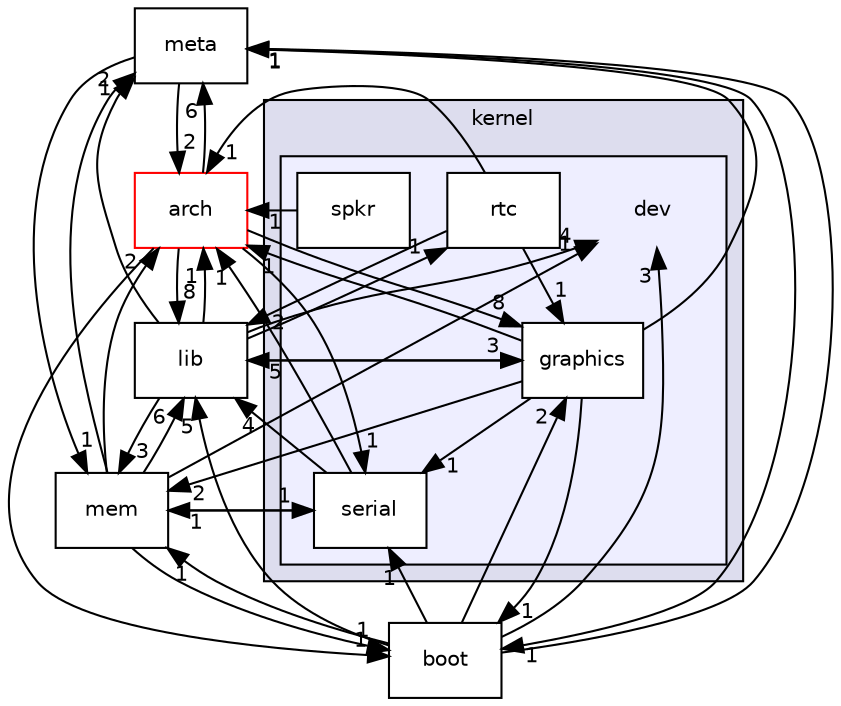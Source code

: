 digraph "dev" {
  compound=true
  node [ fontsize="10", fontname="Helvetica"];
  edge [ labelfontsize="10", labelfontname="Helvetica"];
  subgraph clusterdir_dc43877d82dd332f9fb2071fcca799d6 {
    graph [ bgcolor="#ddddee", pencolor="black", label="kernel" fontname="Helvetica", fontsize="10", URL="dir_dc43877d82dd332f9fb2071fcca799d6.html"]
  subgraph clusterdir_aa74cb49fdf9b71a4ed99e37b64b0c24 {
    graph [ bgcolor="#eeeeff", pencolor="black", label="" URL="dir_aa74cb49fdf9b71a4ed99e37b64b0c24.html"];
    dir_aa74cb49fdf9b71a4ed99e37b64b0c24 [shape=plaintext label="dev"];
    dir_4c3140c64ff709627b419aee658739db [shape=box label="graphics" color="black" fillcolor="white" style="filled" URL="dir_4c3140c64ff709627b419aee658739db.html"];
    dir_d3f246a146d8c9280a7d0819bb3b06df [shape=box label="rtc" color="black" fillcolor="white" style="filled" URL="dir_d3f246a146d8c9280a7d0819bb3b06df.html"];
    dir_157ad9766d1c15e7ac476f2dcba3d4ca [shape=box label="serial" color="black" fillcolor="white" style="filled" URL="dir_157ad9766d1c15e7ac476f2dcba3d4ca.html"];
    dir_3663f698ff551f43ea03d601eb74687f [shape=box label="spkr" color="black" fillcolor="white" style="filled" URL="dir_3663f698ff551f43ea03d601eb74687f.html"];
  }
  }
  dir_2f3d62dc37e0bfc099998101bdb67f30 [shape=box label="meta" URL="dir_2f3d62dc37e0bfc099998101bdb67f30.html"];
  dir_4a04b9aac4eefdd334a78e565f4616f2 [shape=box label="arch" fillcolor="white" style="filled" color="red" URL="dir_4a04b9aac4eefdd334a78e565f4616f2.html"];
  dir_ecf7259329ba7794ad7c9558e45771a7 [shape=box label="boot" URL="dir_ecf7259329ba7794ad7c9558e45771a7.html"];
  dir_c883bf649c7845365059c82cfcfc2919 [shape=box label="lib" URL="dir_c883bf649c7845365059c82cfcfc2919.html"];
  dir_539c600d05e734858cfd9a589845008d [shape=box label="mem" URL="dir_539c600d05e734858cfd9a589845008d.html"];
  dir_3663f698ff551f43ea03d601eb74687f->dir_4a04b9aac4eefdd334a78e565f4616f2 [headlabel="1", labeldistance=1.5 headhref="dir_000014_000002.html"];
  dir_157ad9766d1c15e7ac476f2dcba3d4ca->dir_4a04b9aac4eefdd334a78e565f4616f2 [headlabel="1", labeldistance=1.5 headhref="dir_000012_000002.html"];
  dir_157ad9766d1c15e7ac476f2dcba3d4ca->dir_c883bf649c7845365059c82cfcfc2919 [headlabel="4", labeldistance=1.5 headhref="dir_000012_000005.html"];
  dir_157ad9766d1c15e7ac476f2dcba3d4ca->dir_539c600d05e734858cfd9a589845008d [headlabel="1", labeldistance=1.5 headhref="dir_000012_000011.html"];
  dir_2f3d62dc37e0bfc099998101bdb67f30->dir_4a04b9aac4eefdd334a78e565f4616f2 [headlabel="2", labeldistance=1.5 headhref="dir_000007_000002.html"];
  dir_2f3d62dc37e0bfc099998101bdb67f30->dir_ecf7259329ba7794ad7c9558e45771a7 [headlabel="1", labeldistance=1.5 headhref="dir_000007_000004.html"];
  dir_2f3d62dc37e0bfc099998101bdb67f30->dir_539c600d05e734858cfd9a589845008d [headlabel="1", labeldistance=1.5 headhref="dir_000007_000011.html"];
  dir_4a04b9aac4eefdd334a78e565f4616f2->dir_157ad9766d1c15e7ac476f2dcba3d4ca [headlabel="1", labeldistance=1.5 headhref="dir_000002_000012.html"];
  dir_4a04b9aac4eefdd334a78e565f4616f2->dir_2f3d62dc37e0bfc099998101bdb67f30 [headlabel="6", labeldistance=1.5 headhref="dir_000002_000007.html"];
  dir_4a04b9aac4eefdd334a78e565f4616f2->dir_ecf7259329ba7794ad7c9558e45771a7 [headlabel="1", labeldistance=1.5 headhref="dir_000002_000004.html"];
  dir_4a04b9aac4eefdd334a78e565f4616f2->dir_c883bf649c7845365059c82cfcfc2919 [headlabel="8", labeldistance=1.5 headhref="dir_000002_000005.html"];
  dir_4a04b9aac4eefdd334a78e565f4616f2->dir_4c3140c64ff709627b419aee658739db [headlabel="8", labeldistance=1.5 headhref="dir_000002_000009.html"];
  dir_ecf7259329ba7794ad7c9558e45771a7->dir_157ad9766d1c15e7ac476f2dcba3d4ca [headlabel="1", labeldistance=1.5 headhref="dir_000004_000012.html"];
  dir_ecf7259329ba7794ad7c9558e45771a7->dir_2f3d62dc37e0bfc099998101bdb67f30 [headlabel="1", labeldistance=1.5 headhref="dir_000004_000007.html"];
  dir_ecf7259329ba7794ad7c9558e45771a7->dir_c883bf649c7845365059c82cfcfc2919 [headlabel="5", labeldistance=1.5 headhref="dir_000004_000005.html"];
  dir_ecf7259329ba7794ad7c9558e45771a7->dir_539c600d05e734858cfd9a589845008d [headlabel="1", labeldistance=1.5 headhref="dir_000004_000011.html"];
  dir_ecf7259329ba7794ad7c9558e45771a7->dir_4c3140c64ff709627b419aee658739db [headlabel="2", labeldistance=1.5 headhref="dir_000004_000009.html"];
  dir_ecf7259329ba7794ad7c9558e45771a7->dir_aa74cb49fdf9b71a4ed99e37b64b0c24 [headlabel="3", labeldistance=1.5 headhref="dir_000004_000008.html"];
  dir_d3f246a146d8c9280a7d0819bb3b06df->dir_4a04b9aac4eefdd334a78e565f4616f2 [headlabel="1", labeldistance=1.5 headhref="dir_000013_000002.html"];
  dir_d3f246a146d8c9280a7d0819bb3b06df->dir_c883bf649c7845365059c82cfcfc2919 [headlabel="2", labeldistance=1.5 headhref="dir_000013_000005.html"];
  dir_d3f246a146d8c9280a7d0819bb3b06df->dir_4c3140c64ff709627b419aee658739db [headlabel="1", labeldistance=1.5 headhref="dir_000013_000009.html"];
  dir_c883bf649c7845365059c82cfcfc2919->dir_2f3d62dc37e0bfc099998101bdb67f30 [headlabel="1", labeldistance=1.5 headhref="dir_000005_000007.html"];
  dir_c883bf649c7845365059c82cfcfc2919->dir_4a04b9aac4eefdd334a78e565f4616f2 [headlabel="1", labeldistance=1.5 headhref="dir_000005_000002.html"];
  dir_c883bf649c7845365059c82cfcfc2919->dir_d3f246a146d8c9280a7d0819bb3b06df [headlabel="1", labeldistance=1.5 headhref="dir_000005_000013.html"];
  dir_c883bf649c7845365059c82cfcfc2919->dir_539c600d05e734858cfd9a589845008d [headlabel="3", labeldistance=1.5 headhref="dir_000005_000011.html"];
  dir_c883bf649c7845365059c82cfcfc2919->dir_4c3140c64ff709627b419aee658739db [headlabel="3", labeldistance=1.5 headhref="dir_000005_000009.html"];
  dir_c883bf649c7845365059c82cfcfc2919->dir_aa74cb49fdf9b71a4ed99e37b64b0c24 [headlabel="4", labeldistance=1.5 headhref="dir_000005_000008.html"];
  dir_539c600d05e734858cfd9a589845008d->dir_157ad9766d1c15e7ac476f2dcba3d4ca [headlabel="1", labeldistance=1.5 headhref="dir_000011_000012.html"];
  dir_539c600d05e734858cfd9a589845008d->dir_2f3d62dc37e0bfc099998101bdb67f30 [headlabel="2", labeldistance=1.5 headhref="dir_000011_000007.html"];
  dir_539c600d05e734858cfd9a589845008d->dir_4a04b9aac4eefdd334a78e565f4616f2 [headlabel="2", labeldistance=1.5 headhref="dir_000011_000002.html"];
  dir_539c600d05e734858cfd9a589845008d->dir_ecf7259329ba7794ad7c9558e45771a7 [headlabel="1", labeldistance=1.5 headhref="dir_000011_000004.html"];
  dir_539c600d05e734858cfd9a589845008d->dir_c883bf649c7845365059c82cfcfc2919 [headlabel="6", labeldistance=1.5 headhref="dir_000011_000005.html"];
  dir_539c600d05e734858cfd9a589845008d->dir_aa74cb49fdf9b71a4ed99e37b64b0c24 [headlabel="1", labeldistance=1.5 headhref="dir_000011_000008.html"];
  dir_4c3140c64ff709627b419aee658739db->dir_157ad9766d1c15e7ac476f2dcba3d4ca [headlabel="1", labeldistance=1.5 headhref="dir_000009_000012.html"];
  dir_4c3140c64ff709627b419aee658739db->dir_2f3d62dc37e0bfc099998101bdb67f30 [headlabel="1", labeldistance=1.5 headhref="dir_000009_000007.html"];
  dir_4c3140c64ff709627b419aee658739db->dir_4a04b9aac4eefdd334a78e565f4616f2 [headlabel="1", labeldistance=1.5 headhref="dir_000009_000002.html"];
  dir_4c3140c64ff709627b419aee658739db->dir_ecf7259329ba7794ad7c9558e45771a7 [headlabel="1", labeldistance=1.5 headhref="dir_000009_000004.html"];
  dir_4c3140c64ff709627b419aee658739db->dir_c883bf649c7845365059c82cfcfc2919 [headlabel="5", labeldistance=1.5 headhref="dir_000009_000005.html"];
  dir_4c3140c64ff709627b419aee658739db->dir_539c600d05e734858cfd9a589845008d [headlabel="2", labeldistance=1.5 headhref="dir_000009_000011.html"];
}
